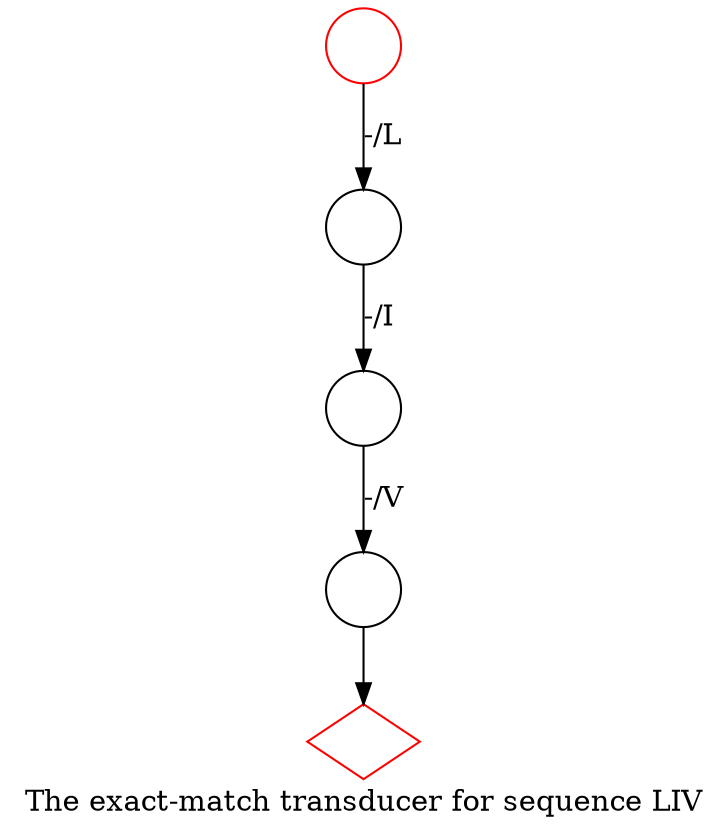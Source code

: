 digraph G {
    S [label="", shape=circle, color=red];
    E [label="", shape=diamond, color=red];

    D1 [label="", shape=circle];
    D2 [label="", shape=circle];
    D3 [label="", shape=circle];

    S->D1 [label="-/L"];
    D1->D2 [label="-/I"];
    D2->D3 [label="-/V"];
    D3->E;

    label="The exact-match transducer for sequence LIV";
}
